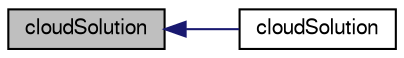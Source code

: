 digraph "cloudSolution"
{
  bgcolor="transparent";
  edge [fontname="FreeSans",fontsize="10",labelfontname="FreeSans",labelfontsize="10"];
  node [fontname="FreeSans",fontsize="10",shape=record];
  rankdir="LR";
  Node1 [label="cloudSolution",height=0.2,width=0.4,color="black", fillcolor="grey75", style="filled", fontcolor="black"];
  Node1 -> Node2 [dir="back",color="midnightblue",fontsize="10",style="solid",fontname="FreeSans"];
  Node2 [label="cloudSolution",height=0.2,width=0.4,color="black",URL="$a23762.html#a1eb9f0401d5a0890d92f5b61fb33a3b5",tooltip="Construct from mesh and dictionary. "];
}
